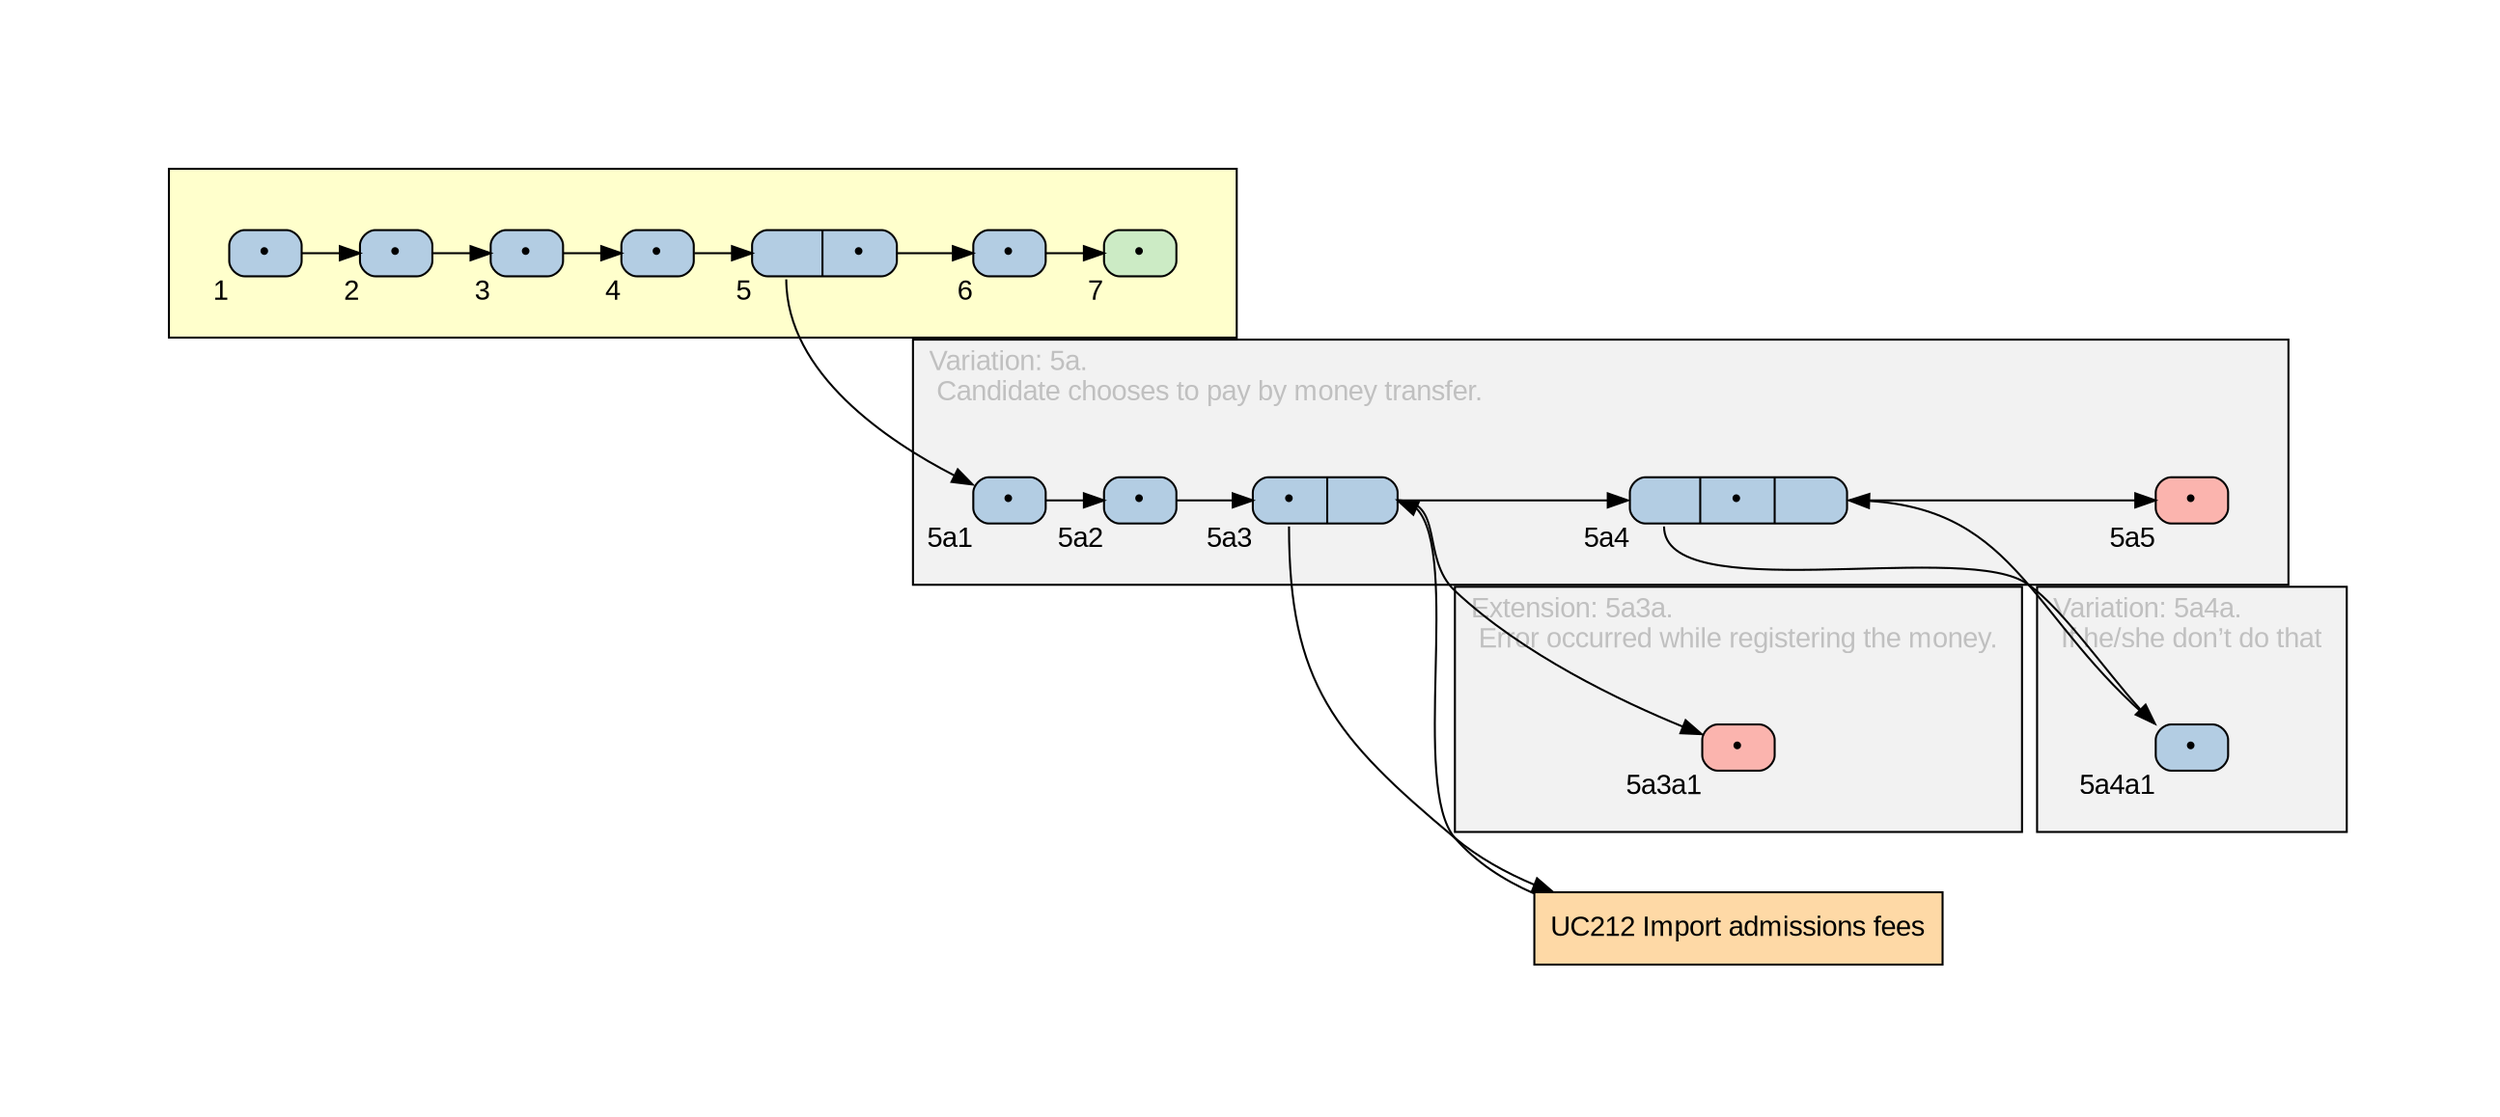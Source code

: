 digraph mygraph {
	rankdir="LR"
	fontcolor="gray"
	fontname="Arial"
	margin="1"
	dpi="62"
	node [
		shape="Mrecord",
		style="filled",
		label="",
		fontname="Arial",
		width="0.5",
		height="0.1",
		fillcolor="#b3cde3"
	]
	edge [
		fontname="Arial"
	]
	ranksep="0.4"
	nodesep="0.2"
	 labeljust="l"
	subgraph cluster_UC104 {
		bgcolor="#ffffcc"
		label=""
		margin="30"
		"UC1041" [xlabel="1", label="{<JMP>&bull;}", tooltip="Candidate proceeds to the chosen−majors view.", width="0.5"]
		"UC1042" [xlabel="2", label="{<JMP>&bull;}", tooltip="System presents list containing chosen majors.", width="0.5"]
		"UC1043" [xlabel="3", label="{<JMP>&bull;}", tooltip="Candidate chooses a major that he/she wants to pay for.", width="0.5"]
		"UC1044" [xlabel="4", label="{<JMP>&bull;}", tooltip="System presents a payment form and asks about the method of payment.", width="0.5"]
		"UC1045" [xlabel="5", label="{<VAR>|<JMP>&bull;}", tooltip="Candidate chooses to use a credit card.", width="1.0"]
		"UC1046" [xlabel="6", label="{<JMP>&bull;}", tooltip="Candidate provides credit card data and confirms payment.", width="0.5"]
		"UC1047" [xlabel="7", fillcolor="#ccebc5", label="{<JMP>&bull;}", tooltip="System presents updated list of the chosen majors.", width="0.5"]
	}
	subgraph cluster_UC1045a {
		label="Variation: 5a.\l Candidate chooses to pay by money transfer. "
		bgcolor="#f2f2f2"
		fontcolor="gray"
		margin="30"
		"UC1045a1" [xlabel="5a1", label="{<JMP>&bull;}", tooltip="System presents Candidate ’s individual account number.", width="0.5"]
		"UC1045a2" [xlabel="5a2", label="{<JMP>&bull;}", tooltip="Candidate performs money transfer ( outside the system ).", width="0.5"]
		"UC1045a3" [xlabel="5a3", label="{<JMP>&bull;|<EXT>}", tooltip="Money is registered by the System (MOD2 UC12)", width="1.0"]
		"UC1045a4" [xlabel="5a4", label="{<VAR>|<JMP>&bull;|<OUT>}", tooltip="After money is registered candidate assigns the payment to a major.", width="1.5"]
		"UC1045a5" [xlabel="5a5", fillcolor="#fbb4ae", label="{<JMP>&bull;}", tooltip="Use cases finishes.", width="0.5"]
	}
	subgraph cluster_UC1045a3a {
		label="Extension: 5a3a.\l Error occurred while registering the money. "
		bgcolor="#f2f2f2"
		fontcolor="gray"
		margin="30"
		"UC1045a3a1" [xlabel="5a3a1", fillcolor="#fbb4ae", label="{<JMP>&bull;}", tooltip="Transaction terminated.", width="0.5"]
	}
	subgraph cluster_UC1045a4a {
		label="Variation: 5a4a.\l If he/she don’t do that "
		bgcolor="#f2f2f2"
		fontcolor="gray"
		margin="30"
		"UC1045a4a1" [xlabel="5a4a1", label="{<JMP>&bull;}", tooltip="the payment will be assigned automatically according to priorities.", width="0.5"]
	}
	"UC212" [fillcolor="#fed9a6", shape="box", height="0.5", label="UC212 Import admissions fees", URL="../UC212/UC212.html", target="_top"]
	"UC1045a3":"JMP" -> "UC212" [URL="#UC104_5a3"]
	"UC212" -> "UC1045a3":"EXT" 
	"UC1041":"JMP" -> "UC1042":"JMP" [URL="#UC104_1"]
	"UC1042":"JMP" -> "UC1043":"JMP" [URL="#UC104_2"]
	"UC1043":"JMP" -> "UC1044":"JMP" [URL="#UC104_3"]
	"UC1044":"JMP" -> "UC1045":"VAR" [URL="#UC104_4"]
	"UC1045":"JMP" -> "UC1046":"JMP" [URL="#UC104_5"]
	"UC1046":"JMP" -> "UC1047":"JMP" [URL="#UC104_6"]
	"UC1045":"VAR" -> "UC1045a1":"JMP" [URL="#UC104_5"]
	"UC1045a1":"JMP" -> "UC1045a2":"JMP" [URL="#UC104_5a1"]
	"UC1045a2":"JMP" -> "UC1045a3":"JMP" [URL="#UC104_5a2"]
	"UC1045a3":"EXT" -> "UC1045a4":"VAR" [URL="#UC104_5a3"]
	"UC1045a4":"OUT" -> "UC1045a5":"JMP" [URL="#UC104_5a4"]
	"UC1045a3":"EXT" -> "UC1045a3a1":"JMP" [URL="#UC104_5a3"]
	"UC1045a4":"VAR" -> "UC1045a4a1":"JMP" [URL="#UC104_5a4"]
	"UC1045a4a1":"JMP" -> "UC1045a4":"OUT" [URL="#UC104_5a4a1"]
}
